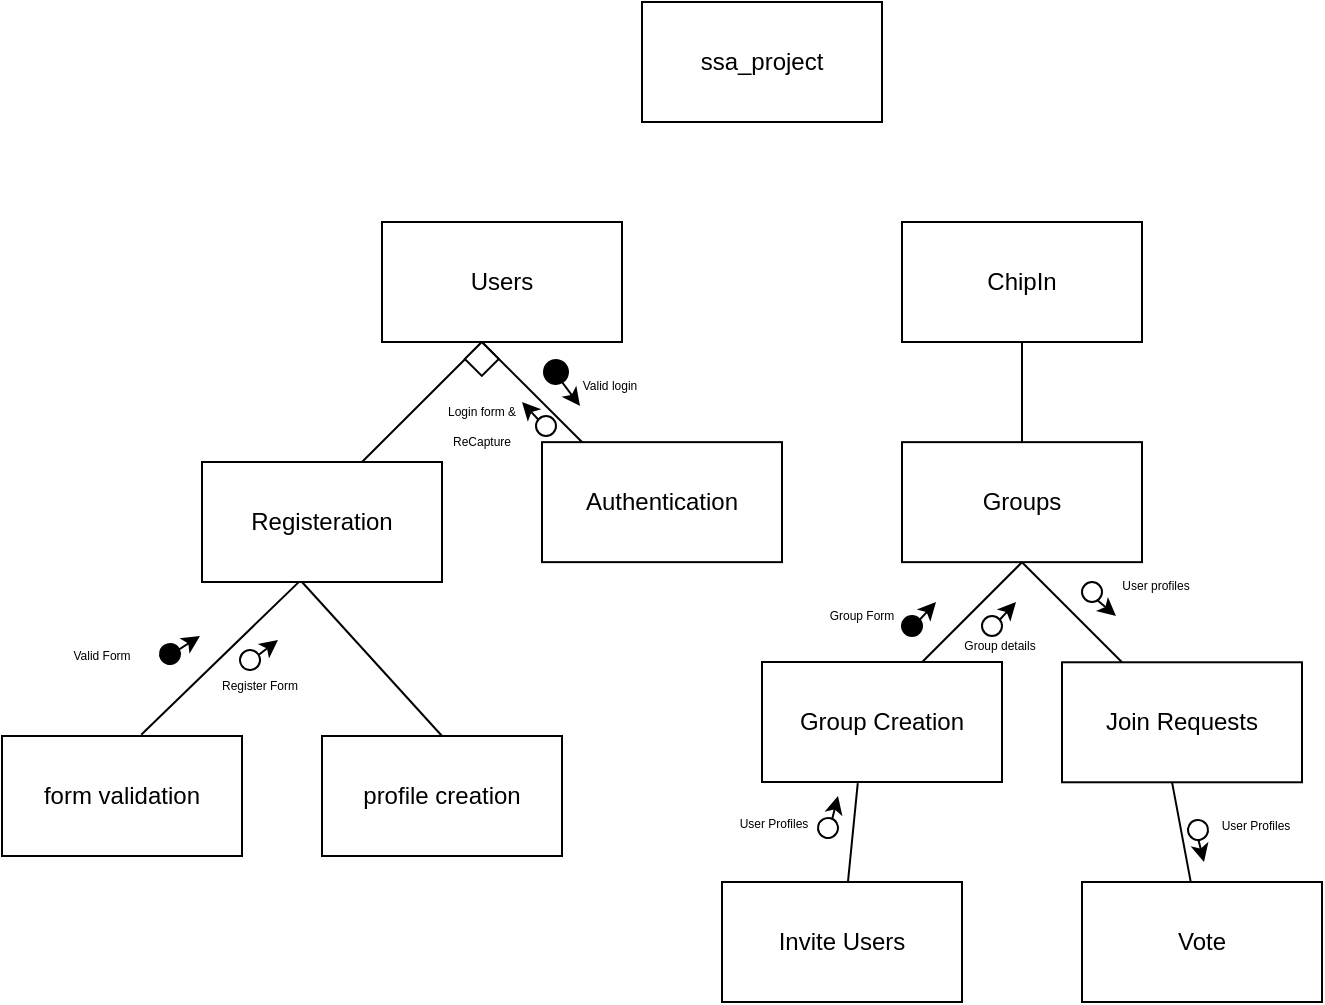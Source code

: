 <mxfile version="24.7.12">
  <diagram name="Page-1" id="F0x61UBy74klwsJbcUI1">
    <mxGraphModel dx="1381" dy="581" grid="1" gridSize="10" guides="1" tooltips="1" connect="1" arrows="1" fold="1" page="1" pageScale="1" pageWidth="827" pageHeight="1169" math="0" shadow="0">
      <root>
        <mxCell id="0" />
        <mxCell id="1" parent="0" />
        <mxCell id="L8NSSJwV17tFGSihtROY-1" value="ssa_project" style="rounded=0;whiteSpace=wrap;html=1;" vertex="1" parent="1">
          <mxGeometry x="410" y="40" width="120" height="60" as="geometry" />
        </mxCell>
        <mxCell id="L8NSSJwV17tFGSihtROY-6" value="" style="group" vertex="1" connectable="0" parent="1">
          <mxGeometry x="270" y="210" width="120" height="60" as="geometry" />
        </mxCell>
        <mxCell id="L8NSSJwV17tFGSihtROY-2" value="" style="endArrow=none;html=1;rounded=0;" edge="1" parent="L8NSSJwV17tFGSihtROY-6">
          <mxGeometry width="50" height="50" relative="1" as="geometry">
            <mxPoint y="60" as="sourcePoint" />
            <mxPoint x="60" y="0.085" as="targetPoint" />
          </mxGeometry>
        </mxCell>
        <mxCell id="L8NSSJwV17tFGSihtROY-3" value="" style="endArrow=none;html=1;rounded=0;" edge="1" parent="L8NSSJwV17tFGSihtROY-6">
          <mxGeometry width="50" height="50" relative="1" as="geometry">
            <mxPoint x="60" y="0.085" as="sourcePoint" />
            <mxPoint x="120" y="60" as="targetPoint" />
          </mxGeometry>
        </mxCell>
        <mxCell id="L8NSSJwV17tFGSihtROY-5" value="" style="whiteSpace=wrap;html=1;aspect=fixed;rotation=-45;" vertex="1" parent="L8NSSJwV17tFGSihtROY-6">
          <mxGeometry x="53.916" y="2.482" width="11.983" height="11.983" as="geometry" />
        </mxCell>
        <mxCell id="L8NSSJwV17tFGSihtROY-70" value="" style="group;rotation=100;" vertex="1" connectable="0" parent="L8NSSJwV17tFGSihtROY-6">
          <mxGeometry x="90" y="9.996" width="20.4" height="20.371" as="geometry" />
        </mxCell>
        <mxCell id="L8NSSJwV17tFGSihtROY-71" value="" style="ellipse;whiteSpace=wrap;html=1;aspect=fixed;fillColor=#000000;rotation=100;" vertex="1" parent="L8NSSJwV17tFGSihtROY-70">
          <mxGeometry x="1" y="-1" width="11.983" height="11.983" as="geometry" />
        </mxCell>
        <mxCell id="L8NSSJwV17tFGSihtROY-72" value="" style="endArrow=classic;html=1;rounded=0;exitX=1;exitY=0;exitDx=0;exitDy=0;" edge="1" parent="L8NSSJwV17tFGSihtROY-70">
          <mxGeometry width="50" height="50" relative="1" as="geometry">
            <mxPoint x="7" y="6" as="sourcePoint" />
            <mxPoint x="19" y="22" as="targetPoint" />
          </mxGeometry>
        </mxCell>
        <mxCell id="L8NSSJwV17tFGSihtROY-76" value="" style="group;rotation=-90;" vertex="1" connectable="0" parent="L8NSSJwV17tFGSihtROY-6">
          <mxGeometry x="80.0" y="30" width="17" height="17" as="geometry" />
        </mxCell>
        <mxCell id="L8NSSJwV17tFGSihtROY-77" value="" style="endArrow=classic;html=1;rounded=0;exitX=1;exitY=0;exitDx=0;exitDy=0;" edge="1" parent="L8NSSJwV17tFGSihtROY-76">
          <mxGeometry width="50" height="50" relative="1" as="geometry">
            <mxPoint x="13" y="14" as="sourcePoint" />
            <mxPoint as="targetPoint" />
          </mxGeometry>
        </mxCell>
        <mxCell id="L8NSSJwV17tFGSihtROY-78" value="" style="ellipse;whiteSpace=wrap;html=1;aspect=fixed;fillColor=#FFFFFF;rotation=-90;strokeColor=#000000;" vertex="1" parent="L8NSSJwV17tFGSihtROY-76">
          <mxGeometry x="7" y="7" width="10" height="10" as="geometry" />
        </mxCell>
        <mxCell id="L8NSSJwV17tFGSihtROY-80" value="&lt;font style=&quot;font-size: 6px;&quot;&gt;Login form &amp;amp; ReCapture&lt;/font&gt;" style="text;html=1;align=center;verticalAlign=middle;whiteSpace=wrap;rounded=0;" vertex="1" parent="L8NSSJwV17tFGSihtROY-6">
          <mxGeometry x="39.91" y="30.37" width="40" height="20" as="geometry" />
        </mxCell>
        <mxCell id="L8NSSJwV17tFGSihtROY-7" value="Users" style="rounded=0;whiteSpace=wrap;html=1;" vertex="1" parent="1">
          <mxGeometry x="280" y="150" width="120" height="60" as="geometry" />
        </mxCell>
        <mxCell id="L8NSSJwV17tFGSihtROY-8" value="ChipIn" style="rounded=0;whiteSpace=wrap;html=1;" vertex="1" parent="1">
          <mxGeometry x="540" y="150" width="120" height="60" as="geometry" />
        </mxCell>
        <mxCell id="L8NSSJwV17tFGSihtROY-9" value="Registeration" style="rounded=0;whiteSpace=wrap;html=1;" vertex="1" parent="1">
          <mxGeometry x="190" y="270" width="120" height="60" as="geometry" />
        </mxCell>
        <mxCell id="L8NSSJwV17tFGSihtROY-10" value="Authentication" style="rounded=0;whiteSpace=wrap;html=1;" vertex="1" parent="1">
          <mxGeometry x="360" y="260.07" width="120" height="60" as="geometry" />
        </mxCell>
        <mxCell id="L8NSSJwV17tFGSihtROY-11" value="" style="endArrow=none;html=1;rounded=0;entryX=0.5;entryY=1;entryDx=0;entryDy=0;" edge="1" parent="1" target="L8NSSJwV17tFGSihtROY-8">
          <mxGeometry width="50" height="50" relative="1" as="geometry">
            <mxPoint x="600" y="260" as="sourcePoint" />
            <mxPoint x="580" y="210" as="targetPoint" />
          </mxGeometry>
        </mxCell>
        <mxCell id="L8NSSJwV17tFGSihtROY-12" value="Groups" style="rounded=0;whiteSpace=wrap;html=1;" vertex="1" parent="1">
          <mxGeometry x="540" y="260.07" width="120" height="60" as="geometry" />
        </mxCell>
        <mxCell id="L8NSSJwV17tFGSihtROY-13" value="form validation" style="rounded=0;whiteSpace=wrap;html=1;" vertex="1" parent="1">
          <mxGeometry x="90" y="407" width="120" height="60" as="geometry" />
        </mxCell>
        <mxCell id="L8NSSJwV17tFGSihtROY-14" value="profile creation" style="rounded=0;whiteSpace=wrap;html=1;" vertex="1" parent="1">
          <mxGeometry x="250" y="407" width="120" height="60" as="geometry" />
        </mxCell>
        <mxCell id="L8NSSJwV17tFGSihtROY-15" value="" style="endArrow=none;html=1;rounded=0;entryX=0.402;entryY=1.003;entryDx=0;entryDy=0;entryPerimeter=0;exitX=0.58;exitY=-0.011;exitDx=0;exitDy=0;exitPerimeter=0;" edge="1" parent="1" source="L8NSSJwV17tFGSihtROY-13" target="L8NSSJwV17tFGSihtROY-9">
          <mxGeometry width="50" height="50" relative="1" as="geometry">
            <mxPoint x="170" y="372.07" as="sourcePoint" />
            <mxPoint x="220" y="322.07" as="targetPoint" />
          </mxGeometry>
        </mxCell>
        <mxCell id="L8NSSJwV17tFGSihtROY-16" value="" style="endArrow=none;html=1;rounded=0;exitX=0.5;exitY=0;exitDx=0;exitDy=0;" edge="1" parent="1" source="L8NSSJwV17tFGSihtROY-14">
          <mxGeometry width="50" height="50" relative="1" as="geometry">
            <mxPoint x="307.56" y="372.6" as="sourcePoint" />
            <mxPoint x="240" y="330" as="targetPoint" />
          </mxGeometry>
        </mxCell>
        <mxCell id="L8NSSJwV17tFGSihtROY-21" value="Group Creation" style="rounded=0;whiteSpace=wrap;html=1;" vertex="1" parent="1">
          <mxGeometry x="470" y="370" width="120" height="60" as="geometry" />
        </mxCell>
        <mxCell id="L8NSSJwV17tFGSihtROY-22" value="Join Requests" style="rounded=0;whiteSpace=wrap;html=1;" vertex="1" parent="1">
          <mxGeometry x="620" y="370.14" width="120" height="60" as="geometry" />
        </mxCell>
        <mxCell id="L8NSSJwV17tFGSihtROY-28" value="" style="endArrow=none;html=1;rounded=0;entryX=0.399;entryY=1.01;entryDx=0;entryDy=0;entryPerimeter=0;" edge="1" parent="1" source="L8NSSJwV17tFGSihtROY-31" target="L8NSSJwV17tFGSihtROY-21">
          <mxGeometry width="50" height="50" relative="1" as="geometry">
            <mxPoint x="450" y="490" as="sourcePoint" />
            <mxPoint x="500" y="430" as="targetPoint" />
          </mxGeometry>
        </mxCell>
        <mxCell id="L8NSSJwV17tFGSihtROY-31" value="Invite Users" style="rounded=0;whiteSpace=wrap;html=1;" vertex="1" parent="1">
          <mxGeometry x="450" y="480" width="120" height="60" as="geometry" />
        </mxCell>
        <mxCell id="L8NSSJwV17tFGSihtROY-32" value="" style="endArrow=none;html=1;rounded=0;entryX=0.399;entryY=1.01;entryDx=0;entryDy=0;entryPerimeter=0;" edge="1" parent="1" source="L8NSSJwV17tFGSihtROY-33">
          <mxGeometry width="50" height="50" relative="1" as="geometry">
            <mxPoint x="680" y="470" as="sourcePoint" />
            <mxPoint x="675" y="430" as="targetPoint" />
          </mxGeometry>
        </mxCell>
        <mxCell id="L8NSSJwV17tFGSihtROY-33" value="Vote" style="rounded=0;whiteSpace=wrap;html=1;" vertex="1" parent="1">
          <mxGeometry x="630" y="480" width="120" height="60" as="geometry" />
        </mxCell>
        <mxCell id="L8NSSJwV17tFGSihtROY-18" value="" style="endArrow=none;html=1;rounded=0;" edge="1" parent="1">
          <mxGeometry width="50" height="50" relative="1" as="geometry">
            <mxPoint x="550" y="370.14" as="sourcePoint" />
            <mxPoint x="600" y="320.14" as="targetPoint" />
          </mxGeometry>
        </mxCell>
        <mxCell id="L8NSSJwV17tFGSihtROY-19" value="" style="endArrow=none;html=1;rounded=0;" edge="1" parent="1">
          <mxGeometry width="50" height="50" relative="1" as="geometry">
            <mxPoint x="600" y="320.14" as="sourcePoint" />
            <mxPoint x="650" y="370.14" as="targetPoint" />
          </mxGeometry>
        </mxCell>
        <mxCell id="L8NSSJwV17tFGSihtROY-37" value="" style="group;rotation=15;" vertex="1" connectable="0" parent="1">
          <mxGeometry x="170" y="355" width="17" height="17" as="geometry" />
        </mxCell>
        <mxCell id="L8NSSJwV17tFGSihtROY-35" value="" style="ellipse;whiteSpace=wrap;html=1;aspect=fixed;fillColor=#000000;rotation=15;" vertex="1" parent="L8NSSJwV17tFGSihtROY-37">
          <mxGeometry x="-1" y="6" width="10" height="10" as="geometry" />
        </mxCell>
        <mxCell id="L8NSSJwV17tFGSihtROY-36" value="" style="endArrow=classic;html=1;rounded=0;exitX=1;exitY=0;exitDx=0;exitDy=0;" edge="1" parent="L8NSSJwV17tFGSihtROY-37">
          <mxGeometry width="50" height="50" relative="1" as="geometry">
            <mxPoint x="5" y="11" as="sourcePoint" />
            <mxPoint x="19" y="2" as="targetPoint" />
          </mxGeometry>
        </mxCell>
        <mxCell id="L8NSSJwV17tFGSihtROY-40" value="" style="group;rotation=0;" vertex="1" connectable="0" parent="1">
          <mxGeometry x="540" y="340" width="17" height="17" as="geometry" />
        </mxCell>
        <mxCell id="L8NSSJwV17tFGSihtROY-41" value="" style="ellipse;whiteSpace=wrap;html=1;aspect=fixed;fillColor=#000000;rotation=0;" vertex="1" parent="L8NSSJwV17tFGSihtROY-40">
          <mxGeometry y="7" width="10" height="10" as="geometry" />
        </mxCell>
        <mxCell id="L8NSSJwV17tFGSihtROY-42" value="" style="endArrow=classic;html=1;rounded=0;exitX=1;exitY=0;exitDx=0;exitDy=0;" edge="1" parent="L8NSSJwV17tFGSihtROY-40">
          <mxGeometry width="50" height="50" relative="1" as="geometry">
            <mxPoint x="6" y="12" as="sourcePoint" />
            <mxPoint x="17" as="targetPoint" />
          </mxGeometry>
        </mxCell>
        <mxCell id="L8NSSJwV17tFGSihtROY-52" value="" style="group" vertex="1" connectable="0" parent="1">
          <mxGeometry x="580" y="340" width="17" height="17" as="geometry" />
        </mxCell>
        <mxCell id="L8NSSJwV17tFGSihtROY-51" value="" style="endArrow=classic;html=1;rounded=0;exitX=1;exitY=0;exitDx=0;exitDy=0;" edge="1" parent="L8NSSJwV17tFGSihtROY-52">
          <mxGeometry width="50" height="50" relative="1" as="geometry">
            <mxPoint x="6" y="12" as="sourcePoint" />
            <mxPoint x="17" as="targetPoint" />
          </mxGeometry>
        </mxCell>
        <mxCell id="L8NSSJwV17tFGSihtROY-50" value="" style="ellipse;whiteSpace=wrap;html=1;aspect=fixed;fillColor=#FFFFFF;rotation=0;strokeColor=#000000;" vertex="1" parent="L8NSSJwV17tFGSihtROY-52">
          <mxGeometry y="7" width="10" height="10" as="geometry" />
        </mxCell>
        <mxCell id="L8NSSJwV17tFGSihtROY-53" value="" style="group;rotation=10;" vertex="1" connectable="0" parent="1">
          <mxGeometry x="210" y="358" width="17" height="17" as="geometry" />
        </mxCell>
        <mxCell id="L8NSSJwV17tFGSihtROY-54" value="" style="endArrow=classic;html=1;rounded=0;exitX=1;exitY=0;exitDx=0;exitDy=0;" edge="1" parent="L8NSSJwV17tFGSihtROY-53">
          <mxGeometry width="50" height="50" relative="1" as="geometry">
            <mxPoint x="5" y="11" as="sourcePoint" />
            <mxPoint x="18" y="1" as="targetPoint" />
          </mxGeometry>
        </mxCell>
        <mxCell id="L8NSSJwV17tFGSihtROY-55" value="" style="ellipse;whiteSpace=wrap;html=1;aspect=fixed;fillColor=#FFFFFF;rotation=10;strokeColor=#000000;" vertex="1" parent="L8NSSJwV17tFGSihtROY-53">
          <mxGeometry x="-1" y="6" width="10" height="10" as="geometry" />
        </mxCell>
        <mxCell id="L8NSSJwV17tFGSihtROY-57" value="" style="group;rotation=-30;" vertex="1" connectable="0" parent="1">
          <mxGeometry x="496" y="440" width="17" height="17" as="geometry" />
        </mxCell>
        <mxCell id="L8NSSJwV17tFGSihtROY-58" value="" style="endArrow=classic;html=1;rounded=0;exitX=1;exitY=0;exitDx=0;exitDy=0;" edge="1" parent="L8NSSJwV17tFGSihtROY-57">
          <mxGeometry width="50" height="50" relative="1" as="geometry">
            <mxPoint x="8" y="13" as="sourcePoint" />
            <mxPoint x="12" y="-3" as="targetPoint" />
          </mxGeometry>
        </mxCell>
        <mxCell id="L8NSSJwV17tFGSihtROY-59" value="" style="ellipse;whiteSpace=wrap;html=1;aspect=fixed;fillColor=#FFFFFF;rotation=-30;strokeColor=#000000;" vertex="1" parent="L8NSSJwV17tFGSihtROY-57">
          <mxGeometry x="2" y="8" width="10" height="10" as="geometry" />
        </mxCell>
        <mxCell id="L8NSSJwV17tFGSihtROY-61" value="" style="group;rotation=120;" vertex="1" connectable="0" parent="1">
          <mxGeometry x="680" y="450" width="17" height="17" as="geometry" />
        </mxCell>
        <mxCell id="L8NSSJwV17tFGSihtROY-62" value="" style="endArrow=classic;html=1;rounded=0;exitX=1;exitY=0;exitDx=0;exitDy=0;" edge="1" parent="L8NSSJwV17tFGSihtROY-61">
          <mxGeometry width="50" height="50" relative="1" as="geometry">
            <mxPoint x="7" y="4" as="sourcePoint" />
            <mxPoint x="11" y="20" as="targetPoint" />
          </mxGeometry>
        </mxCell>
        <mxCell id="L8NSSJwV17tFGSihtROY-63" value="" style="ellipse;whiteSpace=wrap;html=1;aspect=fixed;fillColor=#FFFFFF;rotation=120;strokeColor=#000000;" vertex="1" parent="L8NSSJwV17tFGSihtROY-61">
          <mxGeometry x="3" y="-1" width="10" height="10" as="geometry" />
        </mxCell>
        <mxCell id="L8NSSJwV17tFGSihtROY-65" value="" style="group;rotation=90;" vertex="1" connectable="0" parent="1">
          <mxGeometry x="630" y="330" width="17" height="17" as="geometry" />
        </mxCell>
        <mxCell id="L8NSSJwV17tFGSihtROY-66" value="" style="endArrow=classic;html=1;rounded=0;exitX=1;exitY=0;exitDx=0;exitDy=0;" edge="1" parent="L8NSSJwV17tFGSihtROY-65">
          <mxGeometry width="50" height="50" relative="1" as="geometry">
            <mxPoint x="4" y="6" as="sourcePoint" />
            <mxPoint x="17" y="17" as="targetPoint" />
          </mxGeometry>
        </mxCell>
        <mxCell id="L8NSSJwV17tFGSihtROY-67" value="" style="ellipse;whiteSpace=wrap;html=1;aspect=fixed;fillColor=#FFFFFF;rotation=90;strokeColor=#000000;" vertex="1" parent="L8NSSJwV17tFGSihtROY-65">
          <mxGeometry width="10" height="10" as="geometry" />
        </mxCell>
        <mxCell id="L8NSSJwV17tFGSihtROY-92" value="&lt;font style=&quot;font-size: 6px;&quot;&gt;Valid login&lt;/font&gt;" style="text;html=1;align=center;verticalAlign=middle;whiteSpace=wrap;rounded=0;" vertex="1" parent="1">
          <mxGeometry x="374" y="220" width="40" height="20" as="geometry" />
        </mxCell>
        <mxCell id="L8NSSJwV17tFGSihtROY-93" value="&lt;span style=&quot;font-size: 6px;&quot;&gt;Valid Form&lt;/span&gt;" style="text;html=1;align=center;verticalAlign=middle;whiteSpace=wrap;rounded=0;" vertex="1" parent="1">
          <mxGeometry x="120.0" y="355" width="40" height="20" as="geometry" />
        </mxCell>
        <mxCell id="L8NSSJwV17tFGSihtROY-95" value="&lt;span style=&quot;font-size: 6px;&quot;&gt;Register Form&lt;/span&gt;" style="text;html=1;align=center;verticalAlign=middle;whiteSpace=wrap;rounded=0;" vertex="1" parent="1">
          <mxGeometry x="198.5" y="370.14" width="40" height="20" as="geometry" />
        </mxCell>
        <mxCell id="L8NSSJwV17tFGSihtROY-96" value="&lt;font style=&quot;font-size: 6px;&quot;&gt;Group Form&lt;/font&gt;" style="text;html=1;align=center;verticalAlign=middle;whiteSpace=wrap;rounded=0;" vertex="1" parent="1">
          <mxGeometry x="500" y="335" width="40" height="20" as="geometry" />
        </mxCell>
        <mxCell id="L8NSSJwV17tFGSihtROY-98" value="&lt;font style=&quot;font-size: 6px;&quot;&gt;User Profiles&lt;/font&gt;" style="text;html=1;align=center;verticalAlign=middle;whiteSpace=wrap;rounded=0;" vertex="1" parent="1">
          <mxGeometry x="456" y="438.5" width="40" height="20" as="geometry" />
        </mxCell>
        <mxCell id="L8NSSJwV17tFGSihtROY-100" value="&lt;font style=&quot;font-size: 6px;&quot;&gt;User Profiles&lt;/font&gt;" style="text;html=1;align=center;verticalAlign=middle;whiteSpace=wrap;rounded=0;" vertex="1" parent="1">
          <mxGeometry x="697" y="440" width="40" height="20" as="geometry" />
        </mxCell>
        <mxCell id="L8NSSJwV17tFGSihtROY-101" value="&lt;font style=&quot;font-size: 6px;&quot;&gt;Group details&lt;/font&gt;" style="text;html=1;align=center;verticalAlign=middle;whiteSpace=wrap;rounded=0;" vertex="1" parent="1">
          <mxGeometry x="568.5" y="350" width="40" height="20" as="geometry" />
        </mxCell>
        <mxCell id="L8NSSJwV17tFGSihtROY-102" value="&lt;font style=&quot;font-size: 6px;&quot;&gt;User profiles&lt;/font&gt;" style="text;html=1;align=center;verticalAlign=middle;whiteSpace=wrap;rounded=0;" vertex="1" parent="1">
          <mxGeometry x="647" y="320.07" width="40" height="20" as="geometry" />
        </mxCell>
      </root>
    </mxGraphModel>
  </diagram>
</mxfile>

